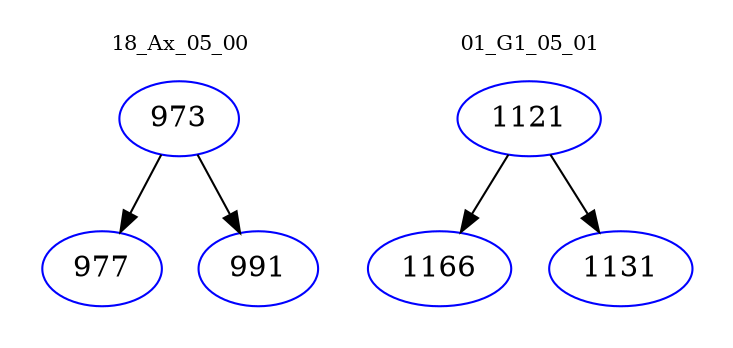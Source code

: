 digraph{
subgraph cluster_0 {
color = white
label = "18_Ax_05_00";
fontsize=10;
T0_973 [label="973", color="blue"]
T0_973 -> T0_977 [color="black"]
T0_977 [label="977", color="blue"]
T0_973 -> T0_991 [color="black"]
T0_991 [label="991", color="blue"]
}
subgraph cluster_1 {
color = white
label = "01_G1_05_01";
fontsize=10;
T1_1121 [label="1121", color="blue"]
T1_1121 -> T1_1166 [color="black"]
T1_1166 [label="1166", color="blue"]
T1_1121 -> T1_1131 [color="black"]
T1_1131 [label="1131", color="blue"]
}
}
